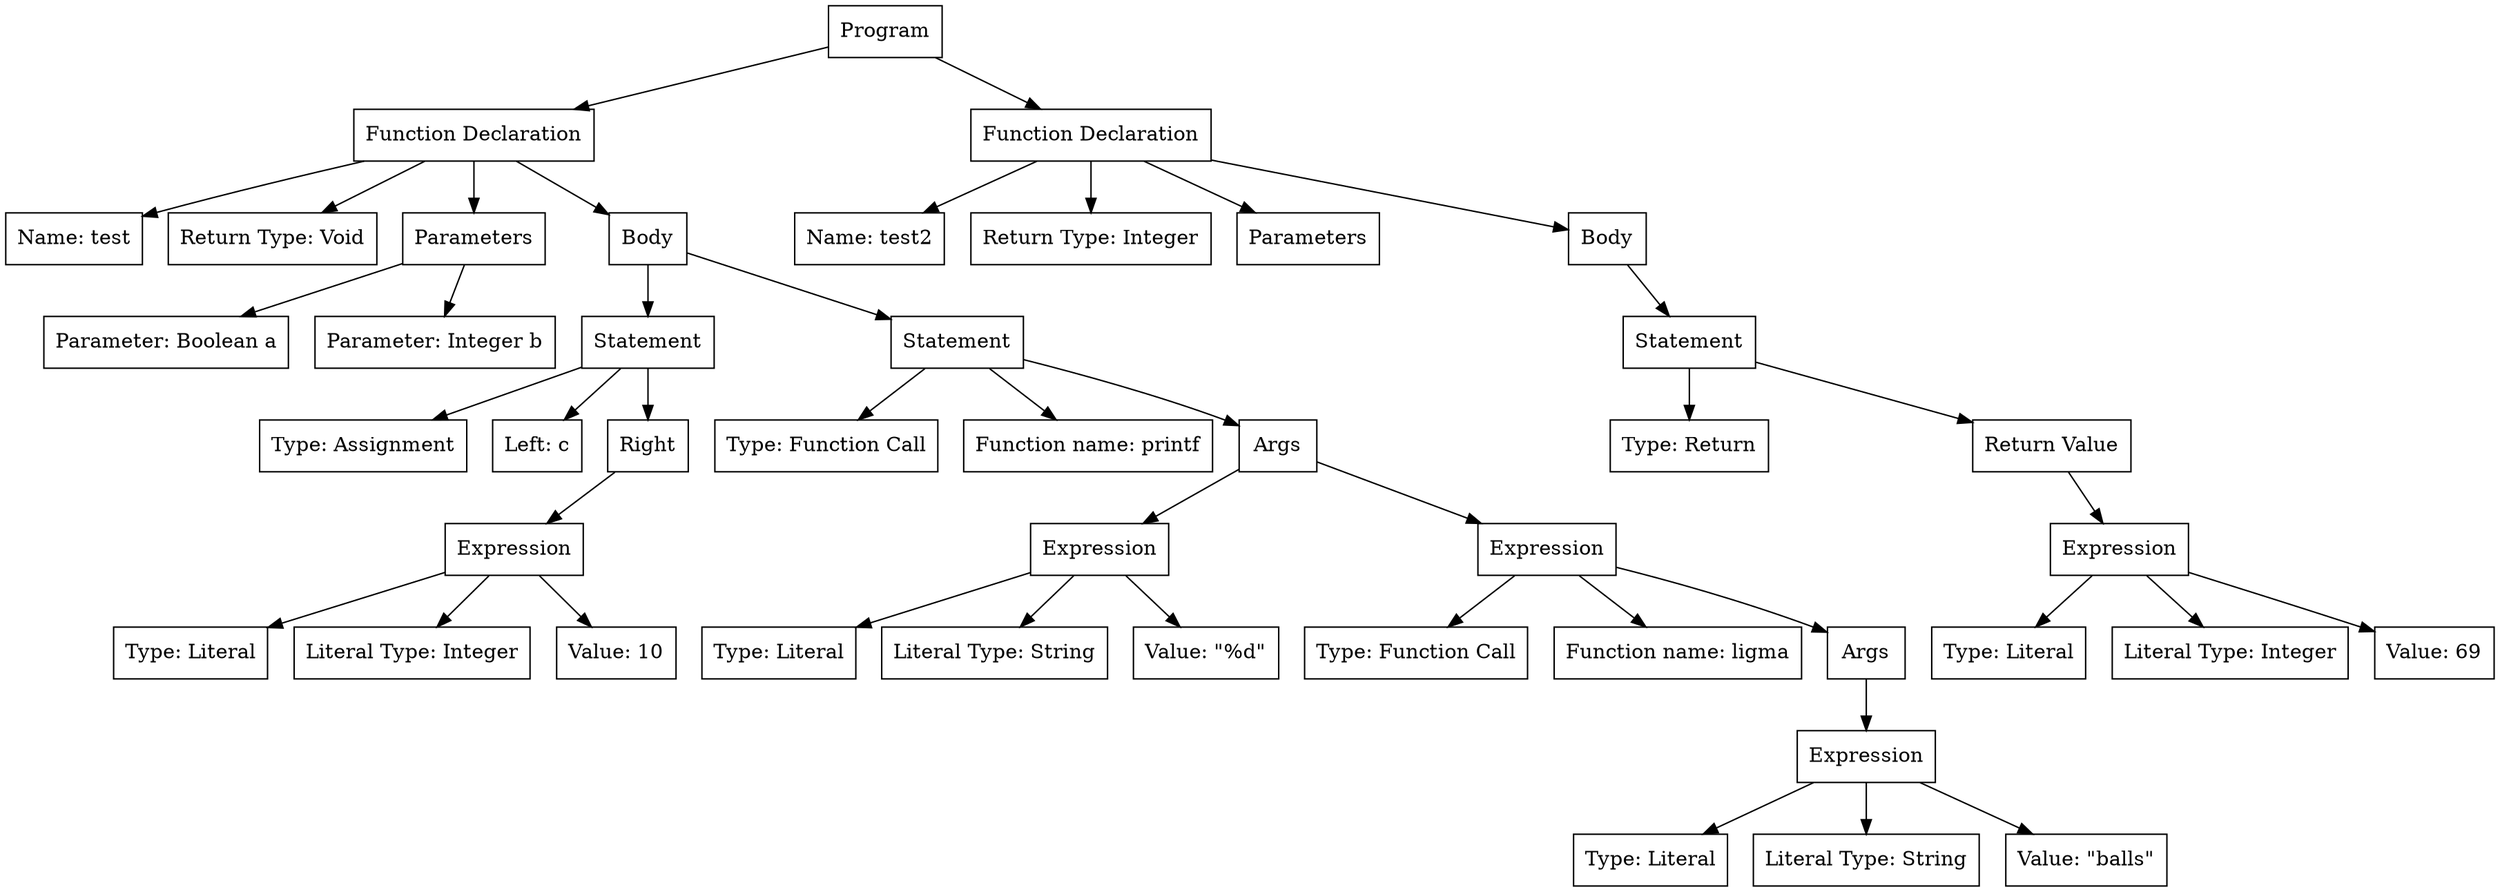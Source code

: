 digraph AST {
  node [shape=box];
  node1 [label="Program"]
  node2 [label="Function Declaration"]
  node3 [label="Name: test"]
  node2 -> node3
  node4 [label="Return Type: Void"]
  node2 -> node4
  node5 [label="Parameters"]
  node2 -> node5
  node6 [label="Parameter: Boolean a"]
  node5 -> node6
  node7 [label="Parameter: Integer b"]
  node5 -> node7
  node1 -> node2
  node8 [label="Body"]
  node2 -> node8
  node9 [label="Statement"]
  node8 -> node9
  node10 [label="Type: Assignment"]
  node9 -> node10
  node11 [label="Left: c"]
  node9 -> node11
  node12 [label="Right"]
  node9 -> node12
  node13 [label="Expression"]
  node12 -> node13
  node14 [label="Type: Literal"]
  node13 -> node14
  node15 [label="Literal Type: Integer"]
  node13 -> node15
  node16 [label="Value: 10"]
  node13 -> node16
  node17 [label="Statement"]
  node8 -> node17
  node18 [label="Type: Function Call"]
  node17 -> node18
  node19 [label="Function name: printf"]
  node17 -> node19
  node20 [label="Args"]
  node17 -> node20
  node21 [label="Expression"]
  node20 -> node21
  node22 [label="Type: Literal"]
  node21 -> node22
  node23 [label="Literal Type: String"]
  node21 -> node23
  node24 [label="Value: \"%d\""]
  node21 -> node24
  node25 [label="Expression"]
  node20 -> node25
  node26 [label="Type: Function Call"]
  node25 -> node26
  node27 [label="Function name: ligma"]
  node25 -> node27
  node28 [label="Args"]
  node25 -> node28
  node29 [label="Expression"]
  node28 -> node29
  node30 [label="Type: Literal"]
  node29 -> node30
  node31 [label="Literal Type: String"]
  node29 -> node31
  node32 [label="Value: \"balls\""]
  node29 -> node32
  node33 [label="Function Declaration"]
  node34 [label="Name: test2"]
  node33 -> node34
  node35 [label="Return Type: Integer"]
  node33 -> node35
  node36 [label="Parameters"]
  node33 -> node36
  node1 -> node33
  node37 [label="Body"]
  node33 -> node37
  node38 [label="Statement"]
  node37 -> node38
  node39 [label="Type: Return"]
  node38 -> node39
  node40 [label="Return Value"]
  node38 -> node40
  node41 [label="Expression"]
  node40 -> node41
  node42 [label="Type: Literal"]
  node41 -> node42
  node43 [label="Literal Type: Integer"]
  node41 -> node43
  node44 [label="Value: 69"]
  node41 -> node44
}
